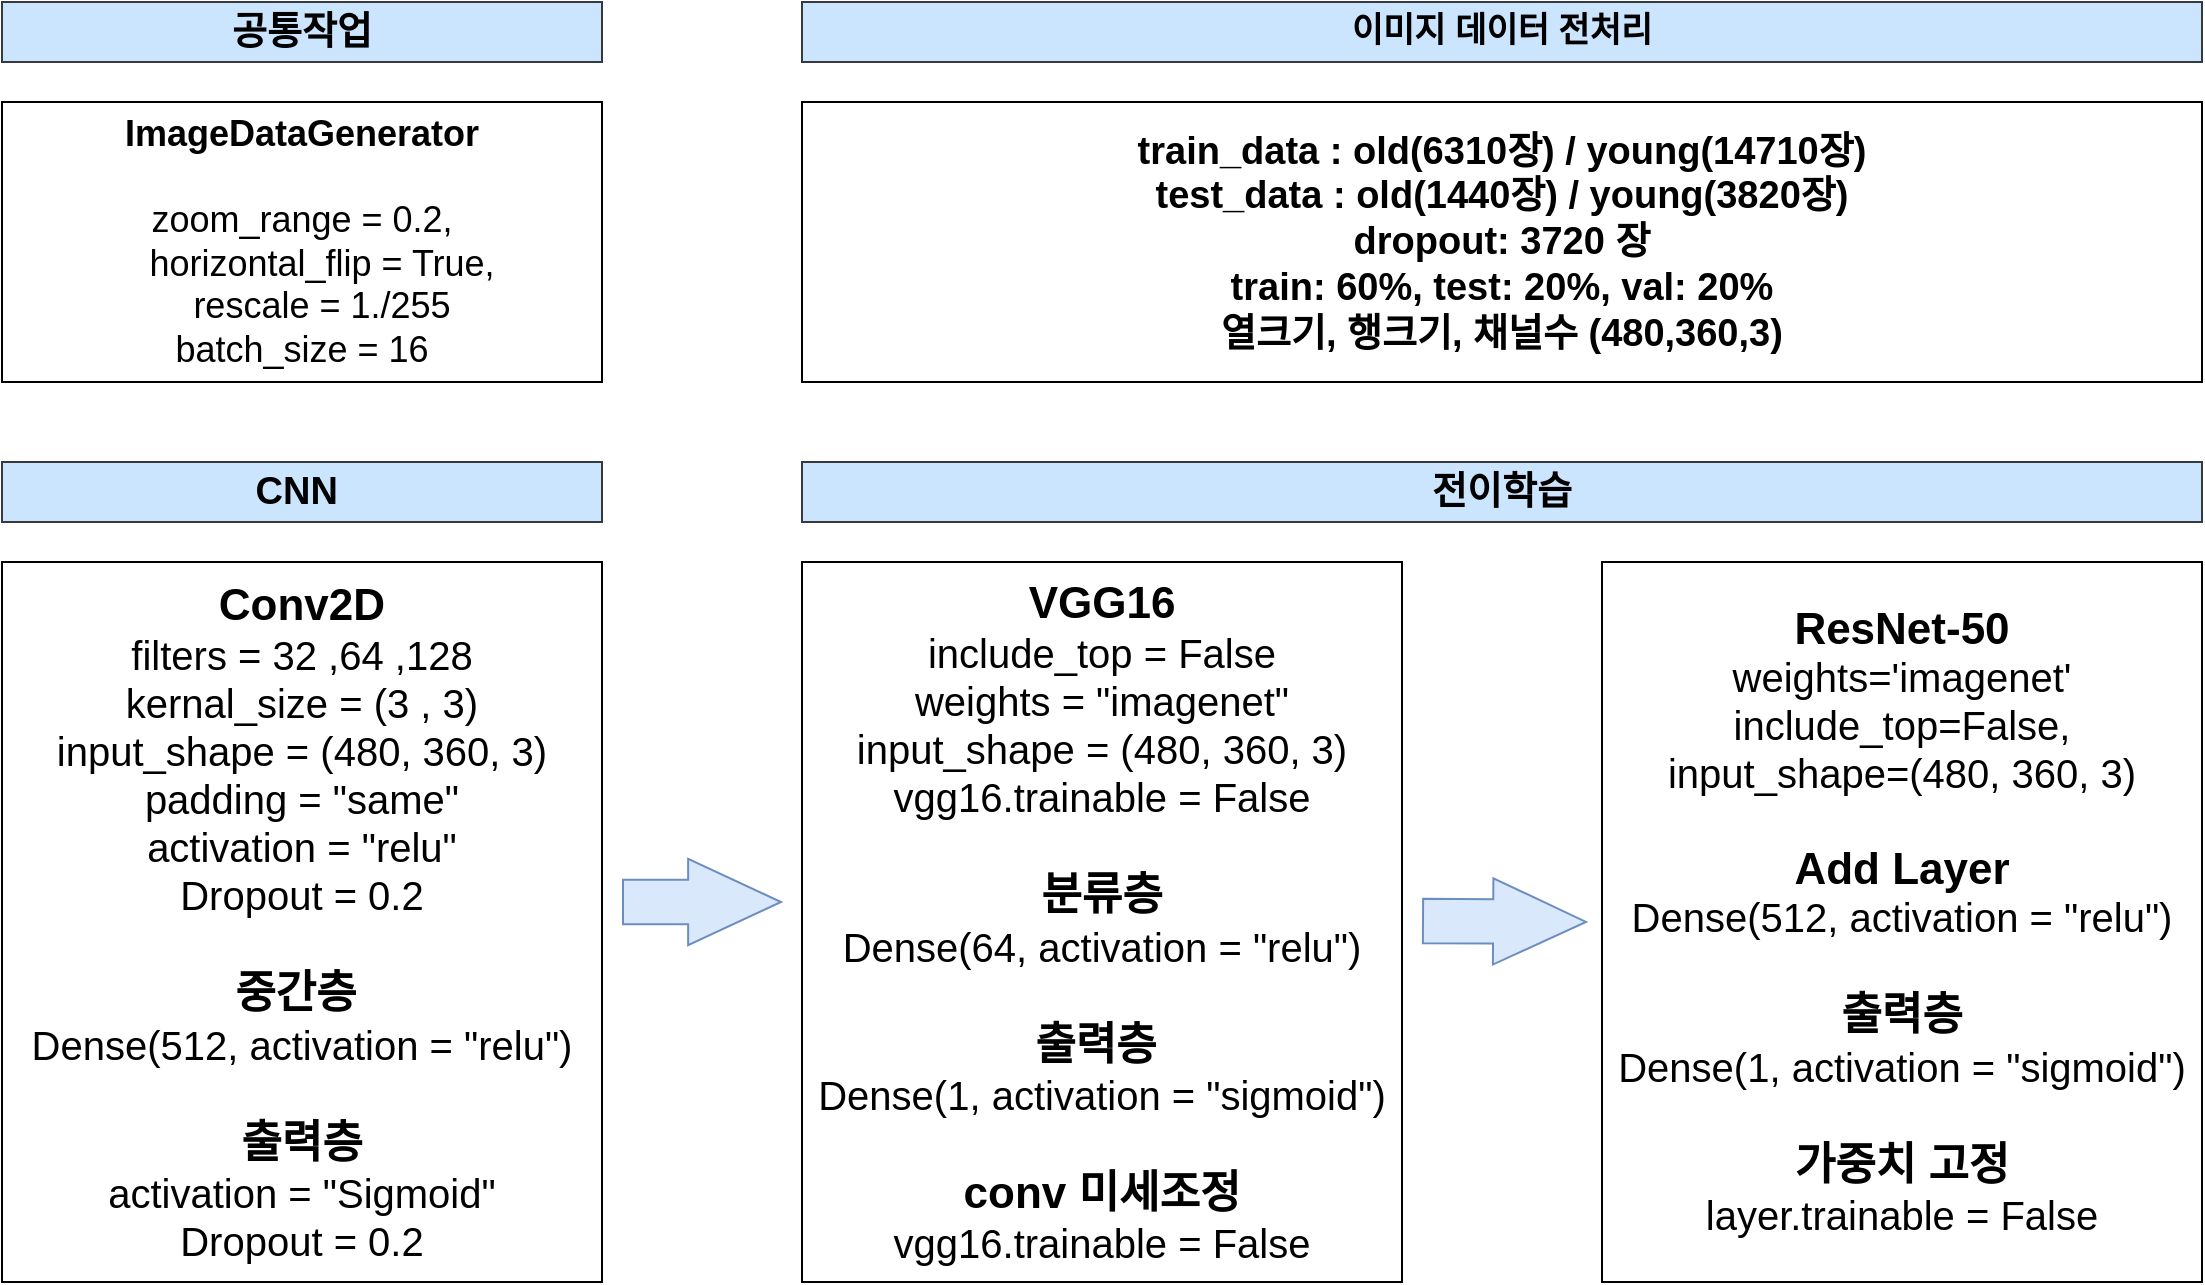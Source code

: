 <mxfile version="22.1.4" type="device">
  <diagram name="페이지-1" id="W-AUWrDXs9lIPLHtlgtr">
    <mxGraphModel dx="1434" dy="750" grid="1" gridSize="10" guides="1" tooltips="1" connect="1" arrows="1" fold="1" page="1" pageScale="1" pageWidth="827" pageHeight="1169" math="0" shadow="0">
      <root>
        <mxCell id="0" />
        <mxCell id="1" parent="0" />
        <mxCell id="4WH5JzsIihOdMog20jXw-1" value="&lt;font style=&quot;border-color: var(--border-color); font-size: 18px;&quot;&gt;&lt;font style=&quot;border-color: var(--border-color); font-size: 18px;&quot;&gt;&lt;b style=&quot;font-size: 18px;&quot;&gt;&lt;font style=&quot;font-size: 18px;&quot;&gt;ImageDataGenerator&lt;/font&gt;&lt;/b&gt;&lt;br style=&quot;border-color: var(--border-color); font-size: 18px;&quot;&gt;&lt;/font&gt;&lt;br style=&quot;border-color: var(--border-color); font-size: 18px;&quot;&gt;&lt;/font&gt;zoom_range = 0.2,&lt;div style=&quot;font-size: 18px;&quot;&gt;&amp;nbsp; &amp;nbsp; horizontal_flip = True,&lt;/div&gt;&lt;div style=&quot;font-size: 18px;&quot;&gt;&amp;nbsp; &amp;nbsp; rescale = 1./255&lt;/div&gt;&lt;div style=&quot;font-size: 18px;&quot;&gt;batch_size = 16&lt;/div&gt;" style="rounded=0;whiteSpace=wrap;html=1;fontSize=18;" parent="1" vertex="1">
          <mxGeometry x="20" y="70" width="300" height="140" as="geometry" />
        </mxCell>
        <mxCell id="4WH5JzsIihOdMog20jXw-3" value="공통작업" style="rounded=0;whiteSpace=wrap;html=1;fontSize=19;fontStyle=1;fillColor=#cce5ff;strokeColor=#36393d;" parent="1" vertex="1">
          <mxGeometry x="20" y="20" width="300" height="30" as="geometry" />
        </mxCell>
        <mxCell id="4WH5JzsIihOdMog20jXw-13" value="" style="shape=flexArrow;endArrow=classic;html=1;rounded=0;width=22.143;endSize=15.143;fillColor=#dae8fc;strokeColor=#6c8ebf;" parent="1" edge="1">
          <mxGeometry width="50" height="50" relative="1" as="geometry">
            <mxPoint x="330" y="470" as="sourcePoint" />
            <mxPoint x="410" y="470" as="targetPoint" />
          </mxGeometry>
        </mxCell>
        <mxCell id="1WTBzV1dJ3ijmPRsGMLZ-4" value="&lt;font style=&quot;font-size: 19px;&quot;&gt;train_data : old(6310장) / young(14710장)&lt;br style=&quot;font-size: 19px;&quot;&gt;test_data : old(1440장) / young(3820장)&lt;br style=&quot;font-size: 19px;&quot;&gt;dropout: 3720 장&lt;br style=&quot;font-size: 19px;&quot;&gt;train: 60%, test: 20%, val: 20%&lt;br style=&quot;font-size: 19px;&quot;&gt;&lt;font style=&quot;font-size: 19px;&quot;&gt;열크기, 행크기, 채널수&amp;nbsp;(480,360,3)&lt;/font&gt;&lt;/font&gt;" style="rounded=0;whiteSpace=wrap;html=1;fontSize=19;fontStyle=1;" parent="1" vertex="1">
          <mxGeometry x="420" y="70" width="700" height="140" as="geometry" />
        </mxCell>
        <mxCell id="1WTBzV1dJ3ijmPRsGMLZ-14" value="&lt;font style=&quot;font-size: 17px;&quot;&gt;이미지 데이터 전처리&lt;br&gt;&lt;/font&gt;" style="rounded=0;whiteSpace=wrap;html=1;fontSize=15;fontStyle=1;verticalAlign=middle;fillColor=#cce5ff;strokeColor=#36393d;" parent="1" vertex="1">
          <mxGeometry x="420" y="20" width="700" height="30" as="geometry" />
        </mxCell>
        <mxCell id="1WTBzV1dJ3ijmPRsGMLZ-12" value="&lt;div style=&quot;line-height: 120%;&quot;&gt;&lt;b style=&quot;&quot;&gt;&lt;font style=&quot;font-size: 22px;&quot;&gt;ResNet-50&lt;/font&gt;&lt;/b&gt;&lt;/div&gt;&lt;div style=&quot;line-height: 120%; font-size: 20px;&quot;&gt;&lt;font style=&quot;font-size: 20px;&quot;&gt;weights=&#39;imagenet&#39;&lt;/font&gt;&lt;/div&gt;&lt;div style=&quot;line-height: 120%; font-size: 20px;&quot;&gt;&lt;font style=&quot;font-size: 20px;&quot;&gt;include_top=False,&lt;/font&gt;&lt;/div&gt;&lt;div style=&quot;line-height: 120%; font-size: 20px;&quot;&gt;&lt;font style=&quot;font-size: 20px;&quot;&gt;input_shape=(480, 360, 3)&lt;/font&gt;&lt;br style=&quot;font-size: 20px;&quot;&gt;&lt;/div&gt;&lt;div style=&quot;line-height: 120%; font-size: 20px;&quot;&gt;&lt;br style=&quot;font-size: 20px;&quot;&gt;&lt;/div&gt;&lt;div style=&quot;line-height: 120%;&quot;&gt;&lt;b style=&quot;&quot;&gt;&lt;font style=&quot;font-size: 22px;&quot;&gt;Add Layer&lt;/font&gt;&lt;/b&gt;&lt;/div&gt;&lt;div style=&quot;font-size: 20px; line-height: 120%;&quot;&gt;Dense(512, activation = &quot;relu&quot;)&lt;br style=&quot;border-color: var(--border-color); font-size: 20px;&quot;&gt;&lt;/div&gt;&lt;div style=&quot;font-size: 20px; line-height: 120%;&quot;&gt;&lt;br style=&quot;font-size: 20px;&quot;&gt;&lt;/div&gt;&lt;b style=&quot;border-color: var(--border-color);&quot;&gt;&lt;font style=&quot;border-color: var(--border-color); font-size: 22px;&quot;&gt;출력층&lt;/font&gt;&lt;/b&gt;&lt;div style=&quot;font-size: 20px; line-height: 120%;&quot;&gt;Dense(1, activation = &quot;sigmoid&quot;)&lt;br style=&quot;font-size: 20px;&quot;&gt;&lt;/div&gt;&lt;div style=&quot;font-size: 20px; line-height: 120%;&quot;&gt;&lt;br style=&quot;font-size: 20px;&quot;&gt;&lt;/div&gt;&lt;div style=&quot;line-height: 120%; font-size: 22px;&quot;&gt;&lt;b style=&quot;&quot;&gt;&lt;font style=&quot;font-size: 22px;&quot;&gt;가중치 &lt;/font&gt;&lt;font style=&quot;font-size: 22px;&quot;&gt;고정&lt;/font&gt;&lt;/b&gt;&lt;/div&gt;&lt;div style=&quot;line-height: 120%; font-size: 20px;&quot;&gt;&lt;font style=&quot;font-size: 20px;&quot;&gt;layer.trainable = False&lt;/font&gt;&lt;br style=&quot;font-size: 20px;&quot;&gt;&lt;/div&gt;" style="rounded=0;whiteSpace=wrap;html=1;fontSize=20;" parent="1" vertex="1">
          <mxGeometry x="820" y="300" width="300" height="360" as="geometry" />
        </mxCell>
        <mxCell id="1WTBzV1dJ3ijmPRsGMLZ-16" value="전이학습" style="rounded=0;whiteSpace=wrap;html=1;fontSize=19;fontStyle=1;fillColor=#cce5ff;strokeColor=#36393d;" parent="1" vertex="1">
          <mxGeometry x="420" y="250" width="700" height="30" as="geometry" />
        </mxCell>
        <mxCell id="1WTBzV1dJ3ijmPRsGMLZ-11" value="&lt;font style=&quot;&quot;&gt;&lt;font style=&quot;font-weight: bold; font-size: 22px;&quot;&gt;VGG16&lt;/font&gt;&lt;br style=&quot;font-size: 20px;&quot;&gt;include_top = False&lt;br style=&quot;font-size: 20px;&quot;&gt;weights = &quot;imagenet&quot;&lt;br style=&quot;font-size: 20px;&quot;&gt;input_shape = (480, 360, 3)&lt;br style=&quot;font-size: 20px;&quot;&gt;vgg16.trainable = False&lt;br style=&quot;font-size: 20px;&quot;&gt;&lt;br style=&quot;font-size: 20px;&quot;&gt;&lt;span style=&quot;border-color: var(--border-color);&quot;&gt;&lt;b style=&quot;&quot;&gt;&lt;font style=&quot;font-size: 22px;&quot;&gt;분류층&lt;/font&gt;&lt;/b&gt;&lt;/span&gt;&lt;/font&gt;&lt;font style=&quot;&quot;&gt;&lt;br style=&quot;font-size: 20px;&quot;&gt;Dense(64, activation = &quot;relu&quot;)&lt;br style=&quot;font-size: 20px;&quot;&gt;&lt;br style=&quot;font-size: 20px;&quot;&gt;&lt;b style=&quot;&quot;&gt;&lt;font style=&quot;font-size: 22px;&quot;&gt;출력층&amp;nbsp;&lt;/font&gt;&lt;/b&gt;&lt;br style=&quot;font-size: 20px;&quot;&gt;Dense(1, activation = &quot;sigmoid&quot;)&lt;br style=&quot;font-size: 20px;&quot;&gt;&lt;br style=&quot;font-size: 20px;&quot;&gt;&lt;/font&gt;&lt;b style=&quot;&quot;&gt;&lt;font style=&quot;font-size: 22px;&quot;&gt;conv 미세조정&lt;/font&gt;&lt;/b&gt;&lt;br style=&quot;font-size: 20px;&quot;&gt;vgg16.trainable = False" style="rounded=0;whiteSpace=wrap;html=1;fontSize=20;" parent="1" vertex="1">
          <mxGeometry x="420" y="300" width="300" height="360" as="geometry" />
        </mxCell>
        <mxCell id="4WH5JzsIihOdMog20jXw-14" value="" style="shape=flexArrow;endArrow=classic;html=1;rounded=0;width=22.143;endSize=15.143;fillColor=#dae8fc;strokeColor=#6c8ebf;" parent="1" edge="1">
          <mxGeometry width="50" height="50" relative="1" as="geometry">
            <mxPoint x="730" y="479.5" as="sourcePoint" />
            <mxPoint x="812.5" y="479.98" as="targetPoint" />
            <Array as="points">
              <mxPoint x="730.5" y="479.98" />
            </Array>
          </mxGeometry>
        </mxCell>
        <mxCell id="1WTBzV1dJ3ijmPRsGMLZ-1" value="CNN&amp;nbsp;" style="rounded=0;whiteSpace=wrap;html=1;fontSize=19;fontStyle=1;fillColor=#cce5ff;strokeColor=#36393d;" parent="1" vertex="1">
          <mxGeometry x="20" y="250" width="300" height="30" as="geometry" />
        </mxCell>
        <mxCell id="1WTBzV1dJ3ijmPRsGMLZ-5" value="&lt;font style=&quot;font-size: 22px;&quot;&gt;&lt;b style=&quot;&quot;&gt;&lt;font style=&quot;font-size: 22px;&quot;&gt;Conv2D&lt;/font&gt;&lt;/b&gt;&lt;br style=&quot;&quot;&gt;&lt;/font&gt;filters = 32 ,64 ,128&lt;br style=&quot;font-size: 20px;&quot;&gt;kernal_size = (3 , 3)&lt;br style=&quot;font-size: 20px;&quot;&gt;input_shape = (480, 360, 3)&lt;br style=&quot;font-size: 20px;&quot;&gt;padding = &quot;same&quot;&lt;br style=&quot;font-size: 20px;&quot;&gt;activation = &quot;relu&quot;&lt;br style=&quot;font-size: 20px;&quot;&gt;Dropout = 0.2&lt;br style=&quot;font-size: 20px;&quot;&gt;&lt;br style=&quot;font-size: 20px;&quot;&gt;&lt;b style=&quot;&quot;&gt;&lt;font style=&quot;font-size: 22px;&quot;&gt;중간층&amp;nbsp;&lt;/font&gt;&lt;/b&gt;&lt;br style=&quot;font-size: 20px;&quot;&gt;Dense(512, activation = &quot;relu&quot;)&lt;br style=&quot;font-size: 20px;&quot;&gt;&lt;br style=&quot;font-size: 20px;&quot;&gt;&lt;b style=&quot;&quot;&gt;&lt;font style=&quot;font-size: 22px;&quot;&gt;출력층&lt;/font&gt;&lt;/b&gt;&lt;br style=&quot;font-size: 20px;&quot;&gt;activation = &quot;Sigmoid&quot;&lt;br style=&quot;font-size: 20px;&quot;&gt;Dropout = 0.2" style="rounded=0;whiteSpace=wrap;html=1;fontSize=20;" parent="1" vertex="1">
          <mxGeometry x="20" y="300" width="300" height="360" as="geometry" />
        </mxCell>
      </root>
    </mxGraphModel>
  </diagram>
</mxfile>
